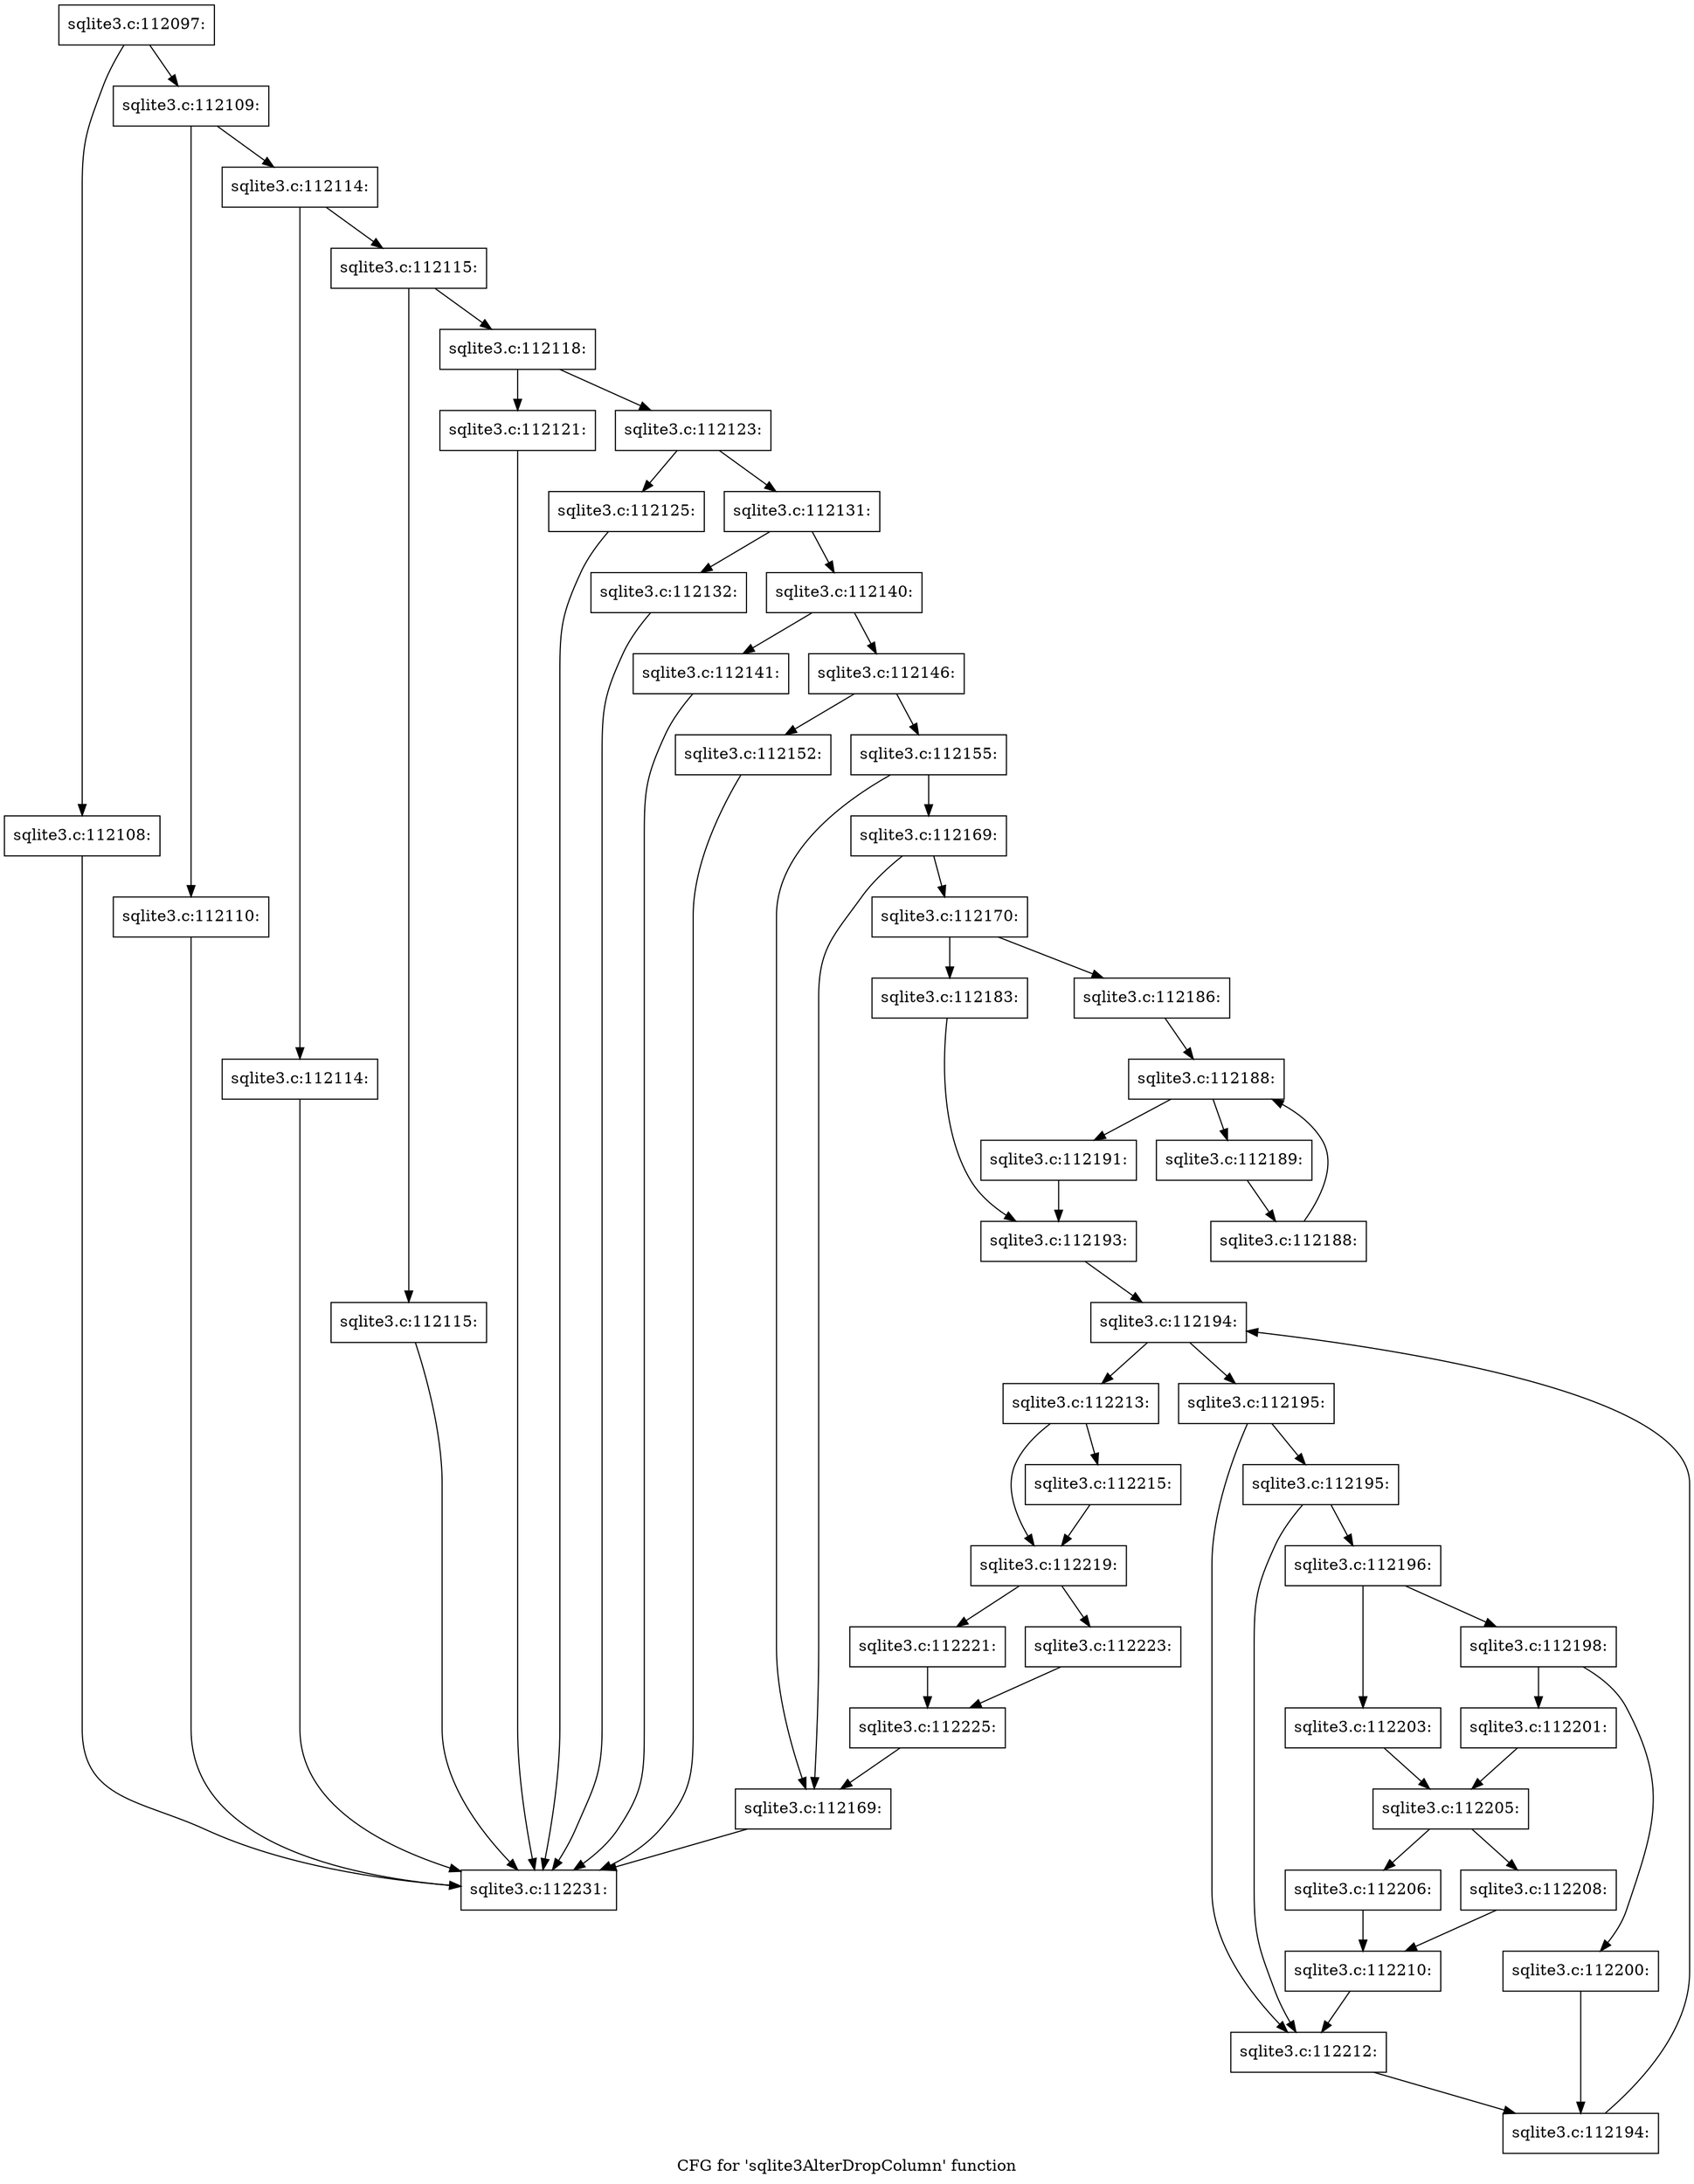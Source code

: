 digraph "CFG for 'sqlite3AlterDropColumn' function" {
	label="CFG for 'sqlite3AlterDropColumn' function";

	Node0x55c0fa3a0770 [shape=record,label="{sqlite3.c:112097:}"];
	Node0x55c0fa3a0770 -> Node0x55c0fa3a2b60;
	Node0x55c0fa3a0770 -> Node0x55c0fa3a2bb0;
	Node0x55c0fa3a2b60 [shape=record,label="{sqlite3.c:112108:}"];
	Node0x55c0fa3a2b60 -> Node0x55c0fa3a3750;
	Node0x55c0fa3a2bb0 [shape=record,label="{sqlite3.c:112109:}"];
	Node0x55c0fa3a2bb0 -> Node0x55c0fa3a3e80;
	Node0x55c0fa3a2bb0 -> Node0x55c0fa3a3e30;
	Node0x55c0fa3a3e30 [shape=record,label="{sqlite3.c:112110:}"];
	Node0x55c0fa3a3e30 -> Node0x55c0fa3a3750;
	Node0x55c0fa3a3e80 [shape=record,label="{sqlite3.c:112114:}"];
	Node0x55c0fa3a3e80 -> Node0x55c0fa3a4220;
	Node0x55c0fa3a3e80 -> Node0x55c0fa3a4270;
	Node0x55c0fa3a4220 [shape=record,label="{sqlite3.c:112114:}"];
	Node0x55c0fa3a4220 -> Node0x55c0fa3a3750;
	Node0x55c0fa3a4270 [shape=record,label="{sqlite3.c:112115:}"];
	Node0x55c0fa3a4270 -> Node0x55c0fa3a4830;
	Node0x55c0fa3a4270 -> Node0x55c0fa3a4880;
	Node0x55c0fa3a4830 [shape=record,label="{sqlite3.c:112115:}"];
	Node0x55c0fa3a4830 -> Node0x55c0fa3a3750;
	Node0x55c0fa3a4880 [shape=record,label="{sqlite3.c:112118:}"];
	Node0x55c0fa3a4880 -> Node0x55c0f5f15800;
	Node0x55c0fa3a4880 -> Node0x55c0fa3a4ff0;
	Node0x55c0f5f15800 [shape=record,label="{sqlite3.c:112121:}"];
	Node0x55c0f5f15800 -> Node0x55c0fa3a3750;
	Node0x55c0fa3a4ff0 [shape=record,label="{sqlite3.c:112123:}"];
	Node0x55c0fa3a4ff0 -> Node0x55c0fa3a5c50;
	Node0x55c0fa3a4ff0 -> Node0x55c0fa3a5ca0;
	Node0x55c0fa3a5c50 [shape=record,label="{sqlite3.c:112125:}"];
	Node0x55c0fa3a5c50 -> Node0x55c0fa3a3750;
	Node0x55c0fa3a5ca0 [shape=record,label="{sqlite3.c:112131:}"];
	Node0x55c0fa3a5ca0 -> Node0x55c0fa3a63d0;
	Node0x55c0fa3a5ca0 -> Node0x55c0fa3a6420;
	Node0x55c0fa3a63d0 [shape=record,label="{sqlite3.c:112132:}"];
	Node0x55c0fa3a63d0 -> Node0x55c0fa3a3750;
	Node0x55c0fa3a6420 [shape=record,label="{sqlite3.c:112140:}"];
	Node0x55c0fa3a6420 -> Node0x55c0fa3a7cb0;
	Node0x55c0fa3a6420 -> Node0x55c0fa3a7d00;
	Node0x55c0fa3a7cb0 [shape=record,label="{sqlite3.c:112141:}"];
	Node0x55c0fa3a7cb0 -> Node0x55c0fa3a3750;
	Node0x55c0fa3a7d00 [shape=record,label="{sqlite3.c:112146:}"];
	Node0x55c0fa3a7d00 -> Node0x55c0fa3a9290;
	Node0x55c0fa3a7d00 -> Node0x55c0fa3a92e0;
	Node0x55c0fa3a9290 [shape=record,label="{sqlite3.c:112152:}"];
	Node0x55c0fa3a9290 -> Node0x55c0fa3a3750;
	Node0x55c0fa3a92e0 [shape=record,label="{sqlite3.c:112155:}"];
	Node0x55c0fa3a92e0 -> Node0x55c0fa3ab550;
	Node0x55c0fa3a92e0 -> Node0x55c0fa3a9770;
	Node0x55c0fa3ab550 [shape=record,label="{sqlite3.c:112169:}"];
	Node0x55c0fa3ab550 -> Node0x55c0f5f153f0;
	Node0x55c0fa3ab550 -> Node0x55c0fa3a9770;
	Node0x55c0f5f153f0 [shape=record,label="{sqlite3.c:112170:}"];
	Node0x55c0f5f153f0 -> Node0x55c0fa3ae440;
	Node0x55c0f5f153f0 -> Node0x55c0fa3aee50;
	Node0x55c0fa3ae440 [shape=record,label="{sqlite3.c:112183:}"];
	Node0x55c0fa3ae440 -> Node0x55c0fa3aee00;
	Node0x55c0fa3aee50 [shape=record,label="{sqlite3.c:112186:}"];
	Node0x55c0fa3aee50 -> Node0x55c0fa3b06f0;
	Node0x55c0fa3b06f0 [shape=record,label="{sqlite3.c:112188:}"];
	Node0x55c0fa3b06f0 -> Node0x55c0fa3b0910;
	Node0x55c0fa3b06f0 -> Node0x55c0fa3b0540;
	Node0x55c0fa3b0910 [shape=record,label="{sqlite3.c:112189:}"];
	Node0x55c0fa3b0910 -> Node0x55c0fa3b0880;
	Node0x55c0fa3b0880 [shape=record,label="{sqlite3.c:112188:}"];
	Node0x55c0fa3b0880 -> Node0x55c0fa3b06f0;
	Node0x55c0fa3b0540 [shape=record,label="{sqlite3.c:112191:}"];
	Node0x55c0fa3b0540 -> Node0x55c0fa3aee00;
	Node0x55c0fa3aee00 [shape=record,label="{sqlite3.c:112193:}"];
	Node0x55c0fa3aee00 -> Node0x55c0fa3b2320;
	Node0x55c0fa3b2320 [shape=record,label="{sqlite3.c:112194:}"];
	Node0x55c0fa3b2320 -> Node0x55c0fa3b2540;
	Node0x55c0fa3b2320 -> Node0x55c0fa3b1380;
	Node0x55c0fa3b2540 [shape=record,label="{sqlite3.c:112195:}"];
	Node0x55c0fa3b2540 -> Node0x55c0fa3b2c30;
	Node0x55c0fa3b2540 -> Node0x55c0fa3b2be0;
	Node0x55c0fa3b2c30 [shape=record,label="{sqlite3.c:112195:}"];
	Node0x55c0fa3b2c30 -> Node0x55c0fa3b2b90;
	Node0x55c0fa3b2c30 -> Node0x55c0fa3b2be0;
	Node0x55c0fa3b2b90 [shape=record,label="{sqlite3.c:112196:}"];
	Node0x55c0fa3b2b90 -> Node0x55c0fa3b3b30;
	Node0x55c0fa3b2b90 -> Node0x55c0fa3b3bd0;
	Node0x55c0fa3b3b30 [shape=record,label="{sqlite3.c:112198:}"];
	Node0x55c0fa3b3b30 -> Node0x55c0fa3b4c30;
	Node0x55c0fa3b3b30 -> Node0x55c0fa3b4c80;
	Node0x55c0fa3b4c30 [shape=record,label="{sqlite3.c:112200:}"];
	Node0x55c0fa3b4c30 -> Node0x55c0fa3b24b0;
	Node0x55c0fa3b4c80 [shape=record,label="{sqlite3.c:112201:}"];
	Node0x55c0fa3b4c80 -> Node0x55c0fa3b3b80;
	Node0x55c0fa3b3bd0 [shape=record,label="{sqlite3.c:112203:}"];
	Node0x55c0fa3b3bd0 -> Node0x55c0fa3b3b80;
	Node0x55c0fa3b3b80 [shape=record,label="{sqlite3.c:112205:}"];
	Node0x55c0fa3b3b80 -> Node0x55c0fa3b5ff0;
	Node0x55c0fa3b3b80 -> Node0x55c0fa3b6090;
	Node0x55c0fa3b5ff0 [shape=record,label="{sqlite3.c:112206:}"];
	Node0x55c0fa3b5ff0 -> Node0x55c0fa3b6040;
	Node0x55c0fa3b6090 [shape=record,label="{sqlite3.c:112208:}"];
	Node0x55c0fa3b6090 -> Node0x55c0fa3b6040;
	Node0x55c0fa3b6040 [shape=record,label="{sqlite3.c:112210:}"];
	Node0x55c0fa3b6040 -> Node0x55c0fa3b2be0;
	Node0x55c0fa3b2be0 [shape=record,label="{sqlite3.c:112212:}"];
	Node0x55c0fa3b2be0 -> Node0x55c0fa3b24b0;
	Node0x55c0fa3b24b0 [shape=record,label="{sqlite3.c:112194:}"];
	Node0x55c0fa3b24b0 -> Node0x55c0fa3b2320;
	Node0x55c0fa3b1380 [shape=record,label="{sqlite3.c:112213:}"];
	Node0x55c0fa3b1380 -> Node0x55c0fa3b6d30;
	Node0x55c0fa3b1380 -> Node0x55c0fa3b76d0;
	Node0x55c0fa3b6d30 [shape=record,label="{sqlite3.c:112215:}"];
	Node0x55c0fa3b6d30 -> Node0x55c0fa3b76d0;
	Node0x55c0fa3b76d0 [shape=record,label="{sqlite3.c:112219:}"];
	Node0x55c0fa3b76d0 -> Node0x55c0fa3b8660;
	Node0x55c0fa3b76d0 -> Node0x55c0fa3b88c0;
	Node0x55c0fa3b8660 [shape=record,label="{sqlite3.c:112221:}"];
	Node0x55c0fa3b8660 -> Node0x55c0fa3b8870;
	Node0x55c0fa3b88c0 [shape=record,label="{sqlite3.c:112223:}"];
	Node0x55c0fa3b88c0 -> Node0x55c0fa3b8870;
	Node0x55c0fa3b8870 [shape=record,label="{sqlite3.c:112225:}"];
	Node0x55c0fa3b8870 -> Node0x55c0fa3a9770;
	Node0x55c0fa3a9770 [shape=record,label="{sqlite3.c:112169:}"];
	Node0x55c0fa3a9770 -> Node0x55c0fa3a3750;
	Node0x55c0fa3a3750 [shape=record,label="{sqlite3.c:112231:}"];
}

